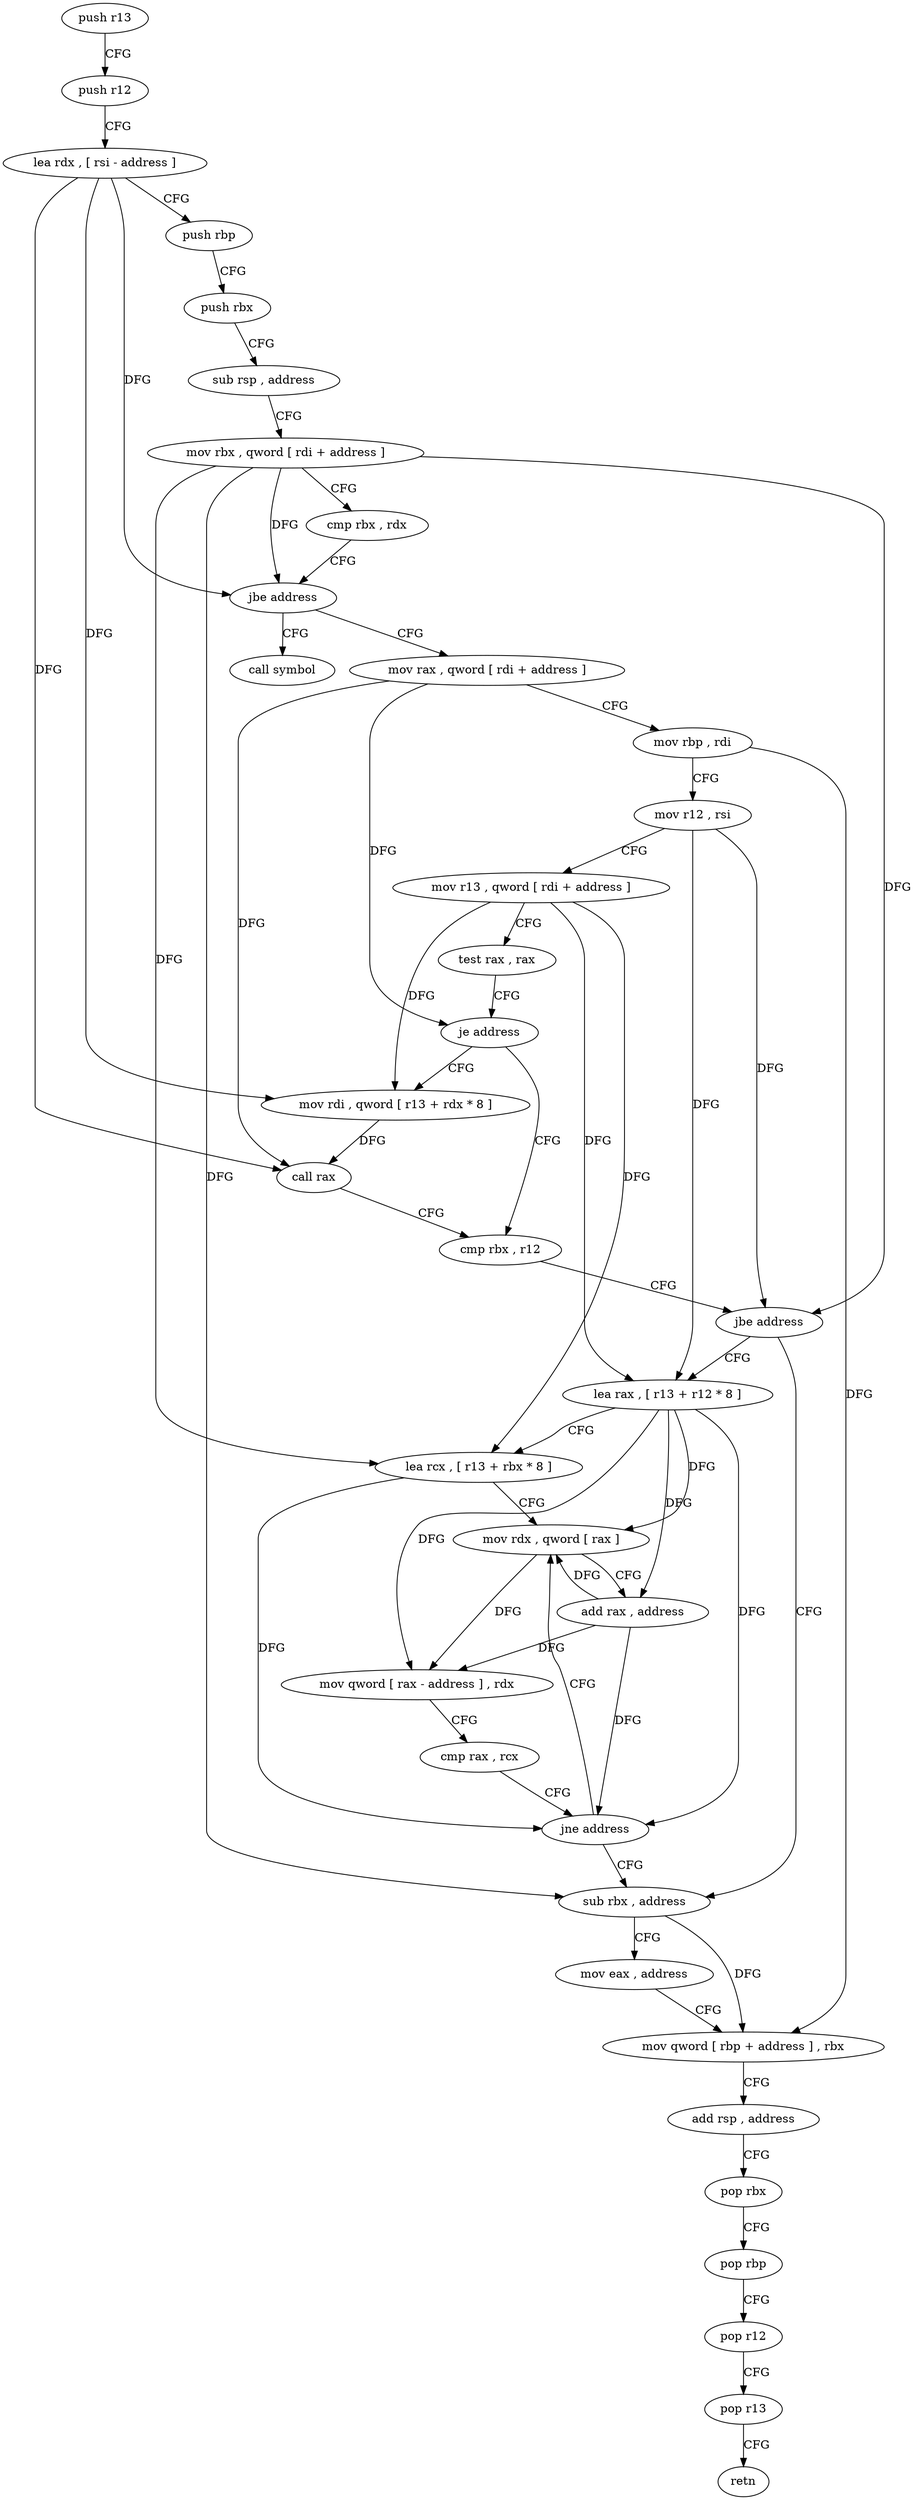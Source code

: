 digraph "func" {
"156480" [label = "push r13" ]
"156482" [label = "push r12" ]
"156484" [label = "lea rdx , [ rsi - address ]" ]
"156488" [label = "push rbp" ]
"156489" [label = "push rbx" ]
"156490" [label = "sub rsp , address" ]
"156494" [label = "mov rbx , qword [ rdi + address ]" ]
"156498" [label = "cmp rbx , rdx" ]
"156501" [label = "jbe address" ]
"156584" [label = "call symbol" ]
"156503" [label = "mov rax , qword [ rdi + address ]" ]
"156507" [label = "mov rbp , rdi" ]
"156510" [label = "mov r12 , rsi" ]
"156513" [label = "mov r13 , qword [ rdi + address ]" ]
"156517" [label = "test rax , rax" ]
"156520" [label = "je address" ]
"156529" [label = "cmp rbx , r12" ]
"156522" [label = "mov rdi , qword [ r13 + rdx * 8 ]" ]
"156532" [label = "jbe address" ]
"156560" [label = "sub rbx , address" ]
"156534" [label = "lea rax , [ r13 + r12 * 8 ]" ]
"156527" [label = "call rax" ]
"156564" [label = "mov eax , address" ]
"156569" [label = "mov qword [ rbp + address ] , rbx" ]
"156573" [label = "add rsp , address" ]
"156577" [label = "pop rbx" ]
"156578" [label = "pop rbp" ]
"156579" [label = "pop r12" ]
"156581" [label = "pop r13" ]
"156583" [label = "retn" ]
"156539" [label = "lea rcx , [ r13 + rbx * 8 ]" ]
"156544" [label = "mov rdx , qword [ rax ]" ]
"156547" [label = "add rax , address" ]
"156551" [label = "mov qword [ rax - address ] , rdx" ]
"156555" [label = "cmp rax , rcx" ]
"156558" [label = "jne address" ]
"156480" -> "156482" [ label = "CFG" ]
"156482" -> "156484" [ label = "CFG" ]
"156484" -> "156488" [ label = "CFG" ]
"156484" -> "156501" [ label = "DFG" ]
"156484" -> "156522" [ label = "DFG" ]
"156484" -> "156527" [ label = "DFG" ]
"156488" -> "156489" [ label = "CFG" ]
"156489" -> "156490" [ label = "CFG" ]
"156490" -> "156494" [ label = "CFG" ]
"156494" -> "156498" [ label = "CFG" ]
"156494" -> "156501" [ label = "DFG" ]
"156494" -> "156532" [ label = "DFG" ]
"156494" -> "156560" [ label = "DFG" ]
"156494" -> "156539" [ label = "DFG" ]
"156498" -> "156501" [ label = "CFG" ]
"156501" -> "156584" [ label = "CFG" ]
"156501" -> "156503" [ label = "CFG" ]
"156503" -> "156507" [ label = "CFG" ]
"156503" -> "156520" [ label = "DFG" ]
"156503" -> "156527" [ label = "DFG" ]
"156507" -> "156510" [ label = "CFG" ]
"156507" -> "156569" [ label = "DFG" ]
"156510" -> "156513" [ label = "CFG" ]
"156510" -> "156532" [ label = "DFG" ]
"156510" -> "156534" [ label = "DFG" ]
"156513" -> "156517" [ label = "CFG" ]
"156513" -> "156522" [ label = "DFG" ]
"156513" -> "156534" [ label = "DFG" ]
"156513" -> "156539" [ label = "DFG" ]
"156517" -> "156520" [ label = "CFG" ]
"156520" -> "156529" [ label = "CFG" ]
"156520" -> "156522" [ label = "CFG" ]
"156529" -> "156532" [ label = "CFG" ]
"156522" -> "156527" [ label = "DFG" ]
"156532" -> "156560" [ label = "CFG" ]
"156532" -> "156534" [ label = "CFG" ]
"156560" -> "156564" [ label = "CFG" ]
"156560" -> "156569" [ label = "DFG" ]
"156534" -> "156539" [ label = "CFG" ]
"156534" -> "156544" [ label = "DFG" ]
"156534" -> "156547" [ label = "DFG" ]
"156534" -> "156551" [ label = "DFG" ]
"156534" -> "156558" [ label = "DFG" ]
"156527" -> "156529" [ label = "CFG" ]
"156564" -> "156569" [ label = "CFG" ]
"156569" -> "156573" [ label = "CFG" ]
"156573" -> "156577" [ label = "CFG" ]
"156577" -> "156578" [ label = "CFG" ]
"156578" -> "156579" [ label = "CFG" ]
"156579" -> "156581" [ label = "CFG" ]
"156581" -> "156583" [ label = "CFG" ]
"156539" -> "156544" [ label = "CFG" ]
"156539" -> "156558" [ label = "DFG" ]
"156544" -> "156547" [ label = "CFG" ]
"156544" -> "156551" [ label = "DFG" ]
"156547" -> "156551" [ label = "DFG" ]
"156547" -> "156544" [ label = "DFG" ]
"156547" -> "156558" [ label = "DFG" ]
"156551" -> "156555" [ label = "CFG" ]
"156555" -> "156558" [ label = "CFG" ]
"156558" -> "156544" [ label = "CFG" ]
"156558" -> "156560" [ label = "CFG" ]
}
